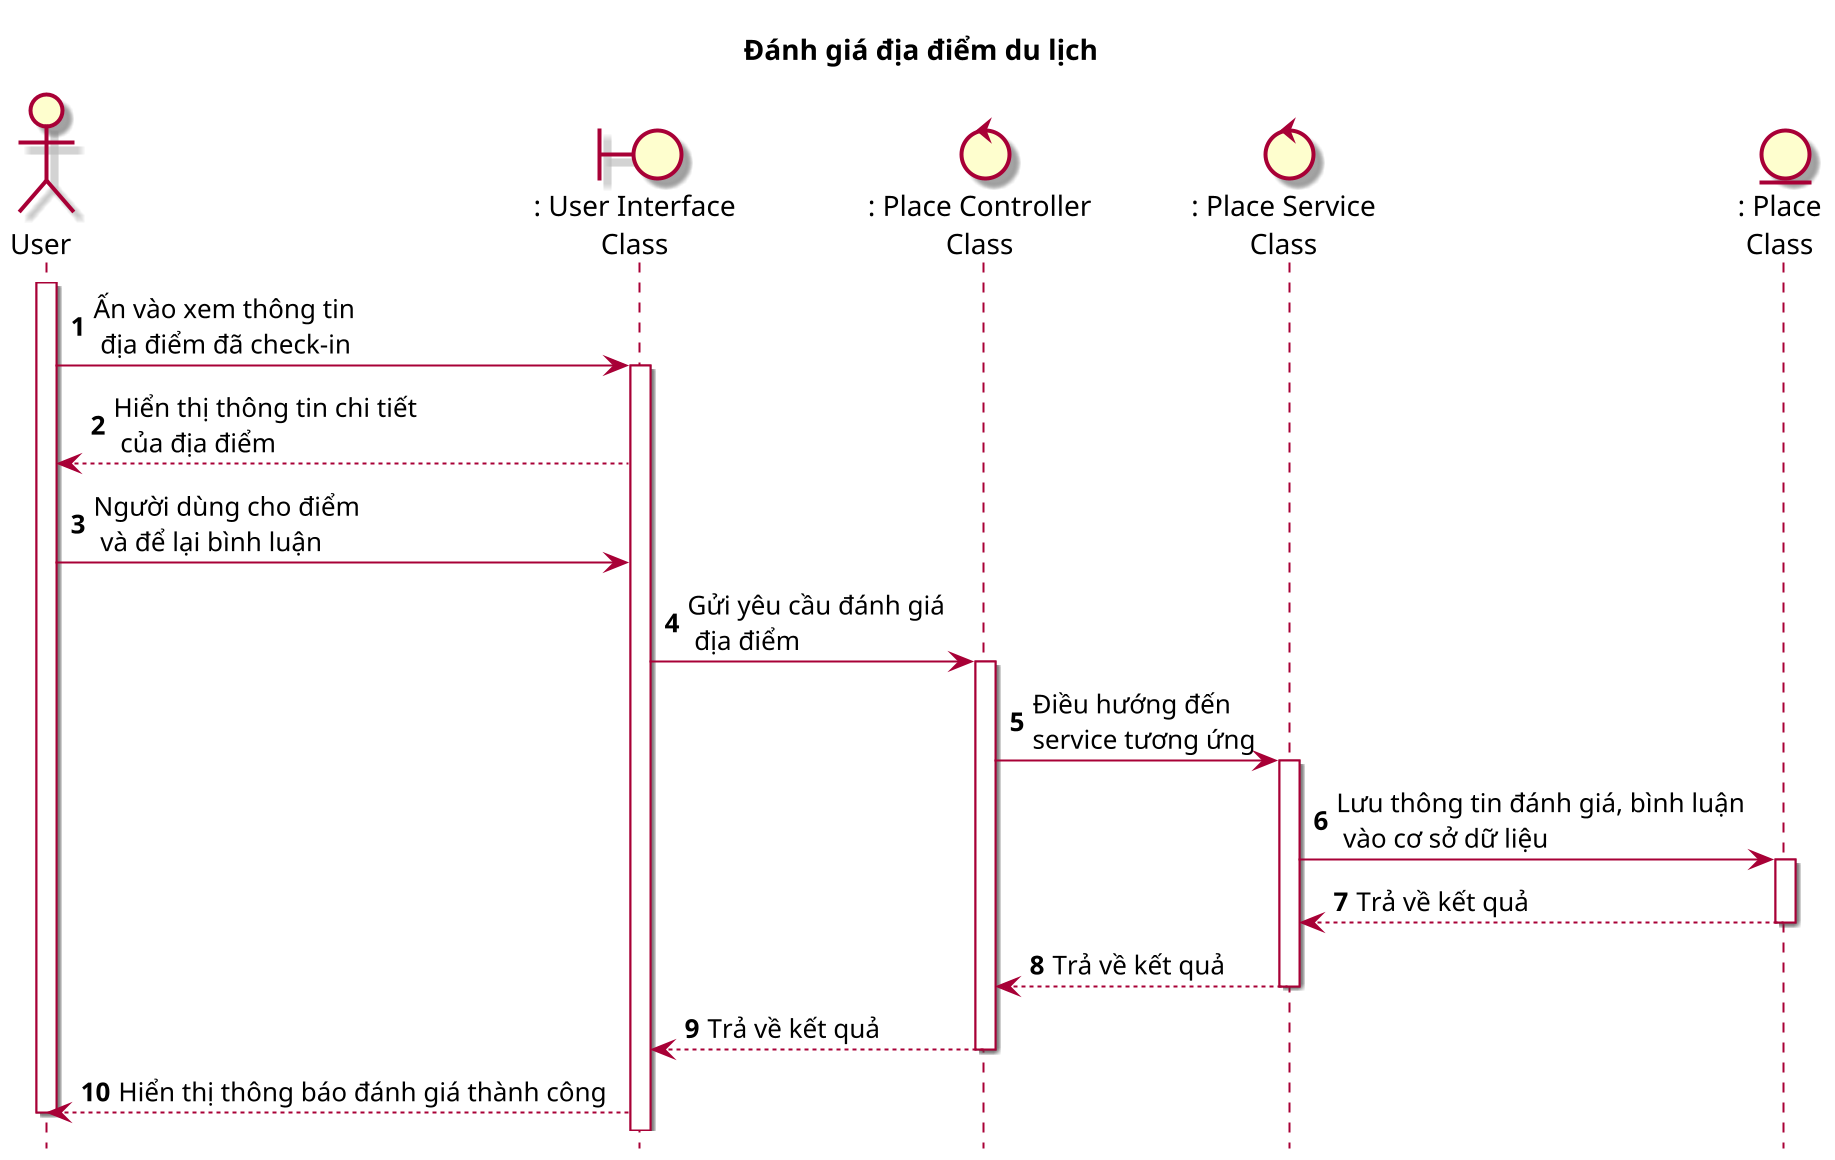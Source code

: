 @startuml RatingPlace

    title Đánh giá địa điểm du lịch

    skin rose
    scale 2
    hide footbox

    actor User as user
    boundary ": User Interface\nClass" as ui
    control ": Place Controller\nClass" as pc
    control ": Place Service\nClass" as ps
    entity ": Place\nClass" as p

    autonumber

    user++
    user -> ui++ : Ấn vào xem thông tin \n địa điểm đã check-in
    ui --> user : Hiển thị thông tin chi tiết \n của địa điểm
    user -> ui : Người dùng cho điểm \n và để lại bình luận
    ui -> pc++ : Gửi yêu cầu đánh giá \n địa điểm
    pc -> ps++ : Điều hướng đến\nservice tương ứng
    ps -> p++ : Lưu thông tin đánh giá, bình luận \n vào cơ sở dữ liệu
    p --> ps : Trả về kết quả
    p --
    ps --> pc : Trả về kết quả
    ps --
    pc --> ui : Trả về kết quả
    pc --
    ui --> user : Hiển thị thông báo đánh giá thành công
    user--

@enduml